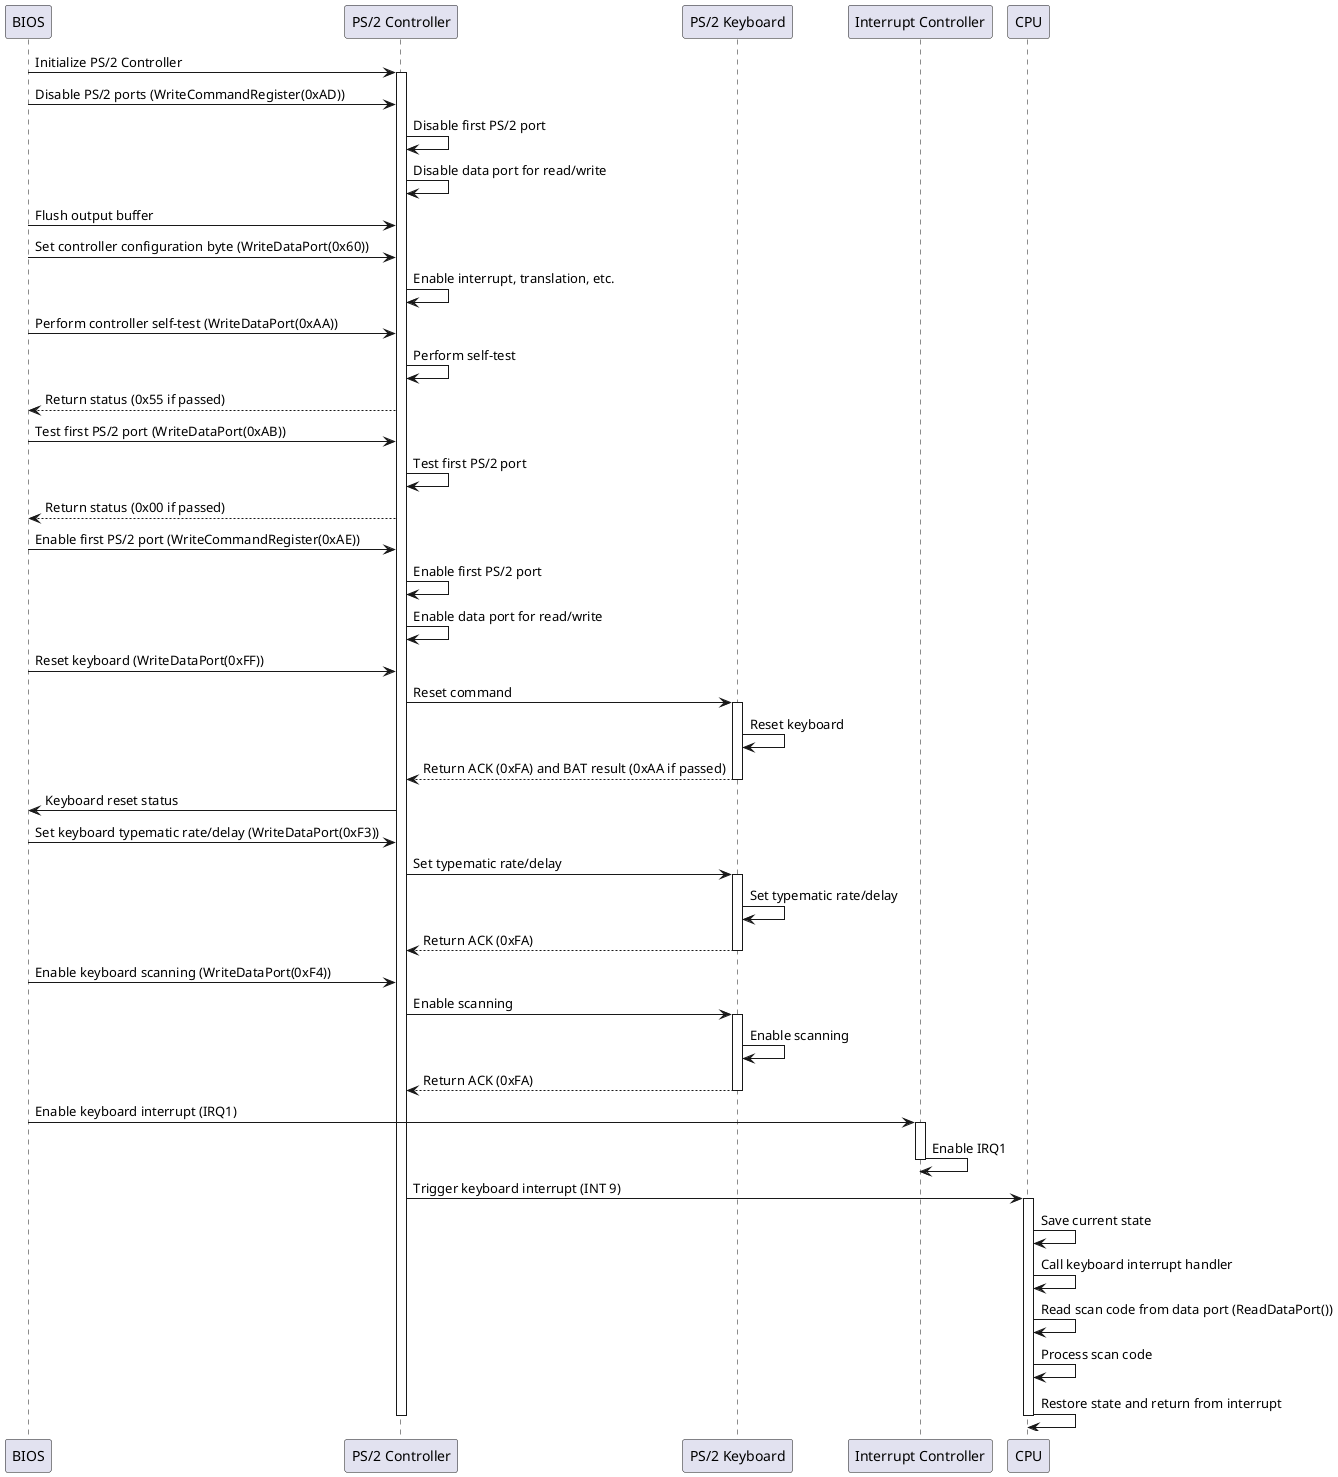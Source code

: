@startuml
participant BIOS
participant "PS/2 Controller" as PS2_Controller
participant "PS/2 Keyboard" as PS2_Keyboard
participant "Interrupt Controller" as PIC
participant CPU

BIOS -> PS2_Controller: Initialize PS/2 Controller
activate PS2_Controller

BIOS -> PS2_Controller: Disable PS/2 ports (WriteCommandRegister(0xAD))
PS2_Controller -> PS2_Controller: Disable first PS/2 port
PS2_Controller -> PS2_Controller: Disable data port for read/write

BIOS -> PS2_Controller: Flush output buffer

BIOS -> PS2_Controller: Set controller configuration byte (WriteDataPort(0x60))
PS2_Controller -> PS2_Controller: Enable interrupt, translation, etc.

BIOS -> PS2_Controller: Perform controller self-test (WriteDataPort(0xAA))
PS2_Controller -> PS2_Controller: Perform self-test
PS2_Controller --> BIOS: Return status (0x55 if passed)

BIOS -> PS2_Controller: Test first PS/2 port (WriteDataPort(0xAB))
PS2_Controller -> PS2_Controller: Test first PS/2 port
PS2_Controller --> BIOS: Return status (0x00 if passed)

BIOS -> PS2_Controller: Enable first PS/2 port (WriteCommandRegister(0xAE))
PS2_Controller -> PS2_Controller: Enable first PS/2 port
PS2_Controller -> PS2_Controller: Enable data port for read/write

BIOS -> PS2_Controller: Reset keyboard (WriteDataPort(0xFF))
PS2_Controller -> PS2_Keyboard: Reset command
activate PS2_Keyboard
PS2_Keyboard -> PS2_Keyboard: Reset keyboard
PS2_Keyboard --> PS2_Controller: Return ACK (0xFA) and BAT result (0xAA if passed)
deactivate PS2_Keyboard

PS2_Controller -> BIOS: Keyboard reset status

BIOS -> PS2_Controller: Set keyboard typematic rate/delay (WriteDataPort(0xF3))
PS2_Controller -> PS2_Keyboard: Set typematic rate/delay
activate PS2_Keyboard
PS2_Keyboard -> PS2_Keyboard: Set typematic rate/delay
PS2_Keyboard --> PS2_Controller: Return ACK (0xFA)
deactivate PS2_Keyboard

BIOS -> PS2_Controller: Enable keyboard scanning (WriteDataPort(0xF4))
PS2_Controller -> PS2_Keyboard: Enable scanning
activate PS2_Keyboard
PS2_Keyboard -> PS2_Keyboard: Enable scanning
PS2_Keyboard --> PS2_Controller: Return ACK (0xFA)
deactivate PS2_Keyboard

BIOS -> PIC: Enable keyboard interrupt (IRQ1)
activate PIC
PIC -> PIC: Enable IRQ1
deactivate PIC

PS2_Controller -> CPU: Trigger keyboard interrupt (INT 9)
activate CPU
CPU -> CPU: Save current state
CPU -> CPU: Call keyboard interrupt handler
CPU -> CPU: Read scan code from data port (ReadDataPort())
CPU -> CPU: Process scan code
CPU -> CPU: Restore state and return from interrupt
deactivate CPU

deactivate PS2_Controller

@enduml